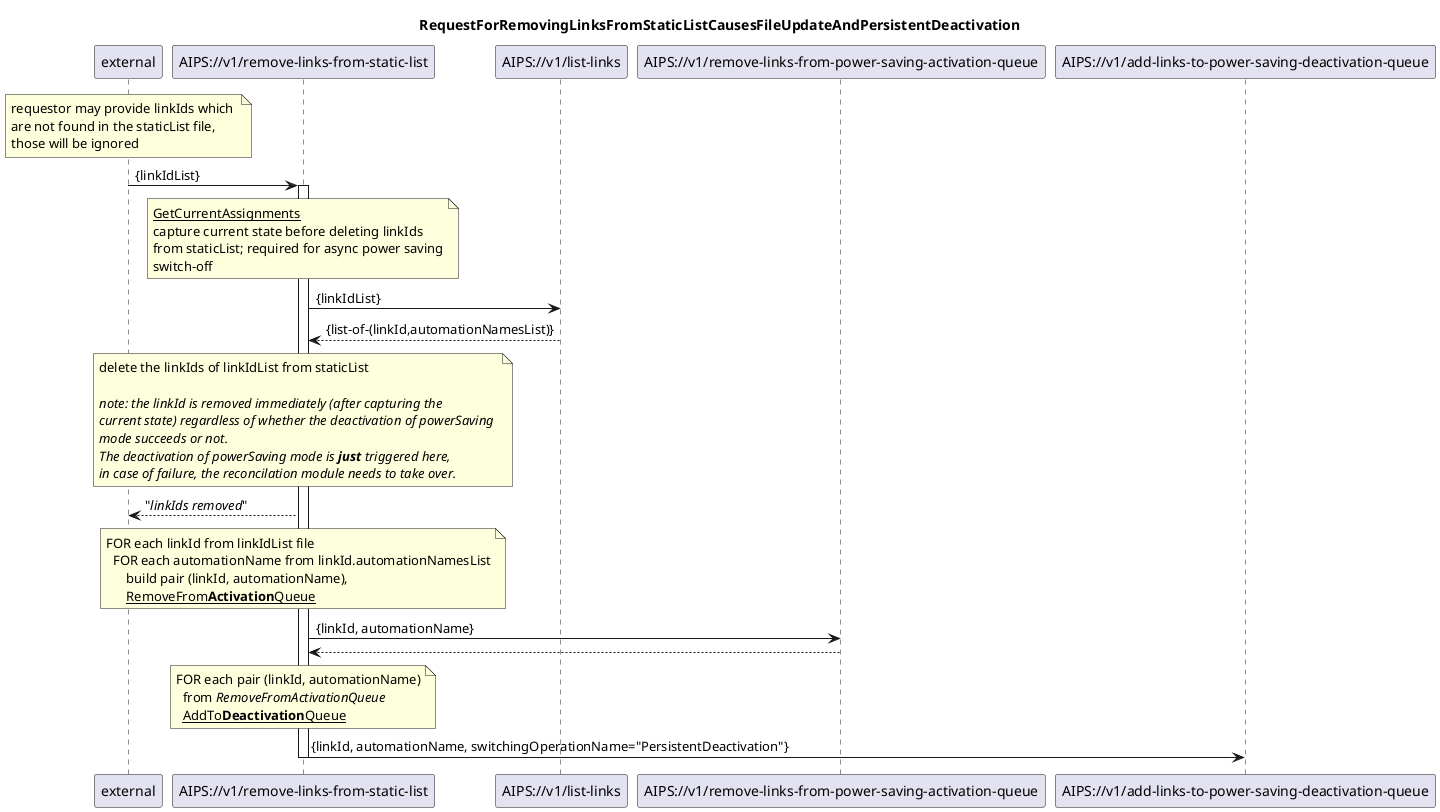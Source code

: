 @startuml 102_removeLinksFromStaticList
skinparam responseMessageBelowArrow true

title
RequestForRemovingLinksFromStaticListCausesFileUpdateAndPersistentDeactivation
end title

participant "external" as requestor
participant "AIPS://v1/remove-links-from-static-list" as removeLinks
participant "AIPS://v1/list-links" as listLinks
participant "AIPS://v1/remove-links-from-power-saving-activation-queue" as stopSimpleActivation
participant "AIPS://v1/add-links-to-power-saving-deactivation-queue" as startPersistentDeactivation

note over requestor
  requestor may provide linkIds which 
  are not found in the staticList file,
  those will be ignored
end note

requestor -> removeLinks: {linkIdList}
activate removeLinks

'get current assignments from staticList
note over removeLinks
  <u>GetCurrentAssignments</u>
  capture current state before deleting linkIds
  from staticList; required for async power saving
  switch-off
end note
removeLinks -> listLinks: {linkIdList}
listLinks --> removeLinks: {list-of-(linkId,automationNamesList)}

'update staticList by deleting the linkIdList links
note over removeLinks
  delete the linkIds of linkIdList from staticList

  <i>note: the linkId is removed immediately (after capturing the </i>
  <i>current state) regardless of whether the deactivation of powerSaving </i>
  <i>mode succeeds or not. </i>
  <i>The deactivation of powerSaving mode is <b>just</b> triggered here, </i>
  <i>in case of failure, the reconcilation module needs to take over. </i>
end note
removeLinks --> requestor: "<i>linkIds removed</i>"

'stop ongoing/planned power saving
note over removeLinks
  FOR each linkId from linkIdList file
    FOR each automationName from linkId.automationNamesList
        build pair (linkId, automationName),
        <u>RemoveFrom<b>Activation</b>Queue</u>
end note
removeLinks -> stopSimpleActivation: {linkId, automationName}
stopSimpleActivation --> removeLinks

'initiate persistentDeactivation to turn power saving off
note over removeLinks
  FOR each pair (linkId, automationName)
    from <i>RemoveFromActivationQueue</i>
    <u>AddTo<b>Deactivation</b>Queue</u>
end note
removeLinks -> startPersistentDeactivation: {linkId, automationName, switchingOperationName="PersistentDeactivation"}

deactivate removeLinks

@enduml